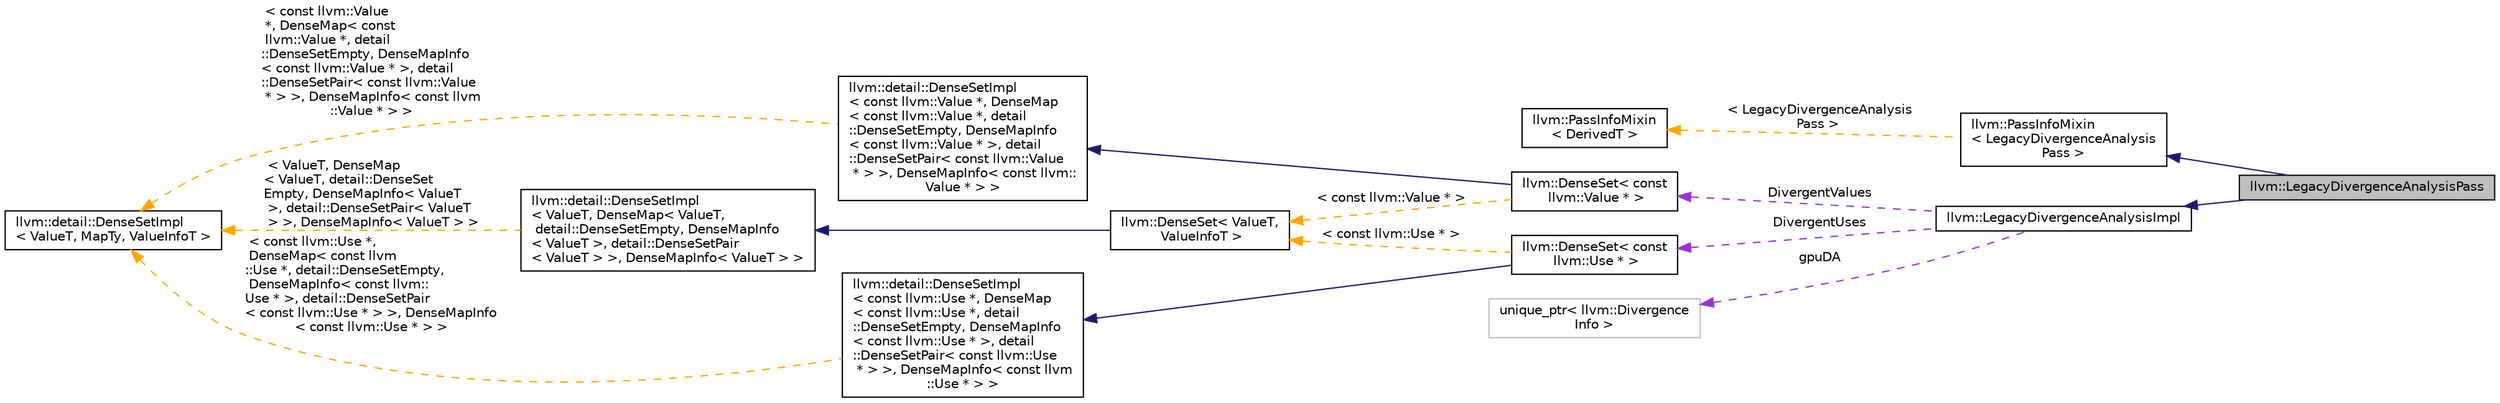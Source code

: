 digraph "llvm::LegacyDivergenceAnalysisPass"
{
 // LATEX_PDF_SIZE
  bgcolor="transparent";
  edge [fontname="Helvetica",fontsize="10",labelfontname="Helvetica",labelfontsize="10"];
  node [fontname="Helvetica",fontsize="10",shape=record];
  rankdir="LR";
  Node1 [label="llvm::LegacyDivergenceAnalysisPass",height=0.2,width=0.4,color="black", fillcolor="grey75", style="filled", fontcolor="black",tooltip=" "];
  Node2 -> Node1 [dir="back",color="midnightblue",fontsize="10",style="solid",fontname="Helvetica"];
  Node2 [label="llvm::PassInfoMixin\l\< LegacyDivergenceAnalysis\lPass \>",height=0.2,width=0.4,color="black",URL="$structllvm_1_1PassInfoMixin.html",tooltip=" "];
  Node3 -> Node2 [dir="back",color="orange",fontsize="10",style="dashed",label=" \< LegacyDivergenceAnalysis\lPass \>" ,fontname="Helvetica"];
  Node3 [label="llvm::PassInfoMixin\l\< DerivedT \>",height=0.2,width=0.4,color="black",URL="$structllvm_1_1PassInfoMixin.html",tooltip="A CRTP mix-in to automatically provide informational APIs needed for passes."];
  Node4 -> Node1 [dir="back",color="midnightblue",fontsize="10",style="solid",fontname="Helvetica"];
  Node4 [label="llvm::LegacyDivergenceAnalysisImpl",height=0.2,width=0.4,color="black",URL="$classllvm_1_1LegacyDivergenceAnalysisImpl.html",tooltip=" "];
  Node5 -> Node4 [dir="back",color="darkorchid3",fontsize="10",style="dashed",label=" DivergentValues" ,fontname="Helvetica"];
  Node5 [label="llvm::DenseSet\< const\l llvm::Value * \>",height=0.2,width=0.4,color="black",URL="$classllvm_1_1DenseSet.html",tooltip=" "];
  Node6 -> Node5 [dir="back",color="midnightblue",fontsize="10",style="solid",fontname="Helvetica"];
  Node6 [label="llvm::detail::DenseSetImpl\l\< const llvm::Value *, DenseMap\l\< const llvm::Value *, detail\l::DenseSetEmpty, DenseMapInfo\l\< const llvm::Value * \>, detail\l::DenseSetPair\< const llvm::Value\l * \> \>, DenseMapInfo\< const llvm::\lValue * \> \>",height=0.2,width=0.4,color="black",URL="$classllvm_1_1detail_1_1DenseSetImpl.html",tooltip=" "];
  Node7 -> Node6 [dir="back",color="orange",fontsize="10",style="dashed",label=" \< const llvm::Value\l *, DenseMap\< const\l llvm::Value *, detail\l::DenseSetEmpty, DenseMapInfo\l\< const llvm::Value * \>, detail\l::DenseSetPair\< const llvm::Value\l * \> \>, DenseMapInfo\< const llvm\l::Value * \> \>" ,fontname="Helvetica"];
  Node7 [label="llvm::detail::DenseSetImpl\l\< ValueT, MapTy, ValueInfoT \>",height=0.2,width=0.4,color="black",URL="$classllvm_1_1detail_1_1DenseSetImpl.html",tooltip="Base class for DenseSet and DenseSmallSet."];
  Node8 -> Node5 [dir="back",color="orange",fontsize="10",style="dashed",label=" \< const llvm::Value * \>" ,fontname="Helvetica"];
  Node8 [label="llvm::DenseSet\< ValueT,\l ValueInfoT \>",height=0.2,width=0.4,color="black",URL="$classllvm_1_1DenseSet.html",tooltip="Implements a dense probed hash-table based set."];
  Node9 -> Node8 [dir="back",color="midnightblue",fontsize="10",style="solid",fontname="Helvetica"];
  Node9 [label="llvm::detail::DenseSetImpl\l\< ValueT, DenseMap\< ValueT,\l detail::DenseSetEmpty, DenseMapInfo\l\< ValueT \>, detail::DenseSetPair\l\< ValueT \> \>, DenseMapInfo\< ValueT \> \>",height=0.2,width=0.4,color="black",URL="$classllvm_1_1detail_1_1DenseSetImpl.html",tooltip=" "];
  Node7 -> Node9 [dir="back",color="orange",fontsize="10",style="dashed",label=" \< ValueT, DenseMap\l\< ValueT, detail::DenseSet\lEmpty, DenseMapInfo\< ValueT\l \>, detail::DenseSetPair\< ValueT\l \> \>, DenseMapInfo\< ValueT \> \>" ,fontname="Helvetica"];
  Node10 -> Node4 [dir="back",color="darkorchid3",fontsize="10",style="dashed",label=" gpuDA" ,fontname="Helvetica"];
  Node10 [label="unique_ptr\< llvm::Divergence\lInfo \>",height=0.2,width=0.4,color="grey75",tooltip=" "];
  Node11 -> Node4 [dir="back",color="darkorchid3",fontsize="10",style="dashed",label=" DivergentUses" ,fontname="Helvetica"];
  Node11 [label="llvm::DenseSet\< const\l llvm::Use * \>",height=0.2,width=0.4,color="black",URL="$classllvm_1_1DenseSet.html",tooltip=" "];
  Node12 -> Node11 [dir="back",color="midnightblue",fontsize="10",style="solid",fontname="Helvetica"];
  Node12 [label="llvm::detail::DenseSetImpl\l\< const llvm::Use *, DenseMap\l\< const llvm::Use *, detail\l::DenseSetEmpty, DenseMapInfo\l\< const llvm::Use * \>, detail\l::DenseSetPair\< const llvm::Use\l * \> \>, DenseMapInfo\< const llvm\l::Use * \> \>",height=0.2,width=0.4,color="black",URL="$classllvm_1_1detail_1_1DenseSetImpl.html",tooltip=" "];
  Node7 -> Node12 [dir="back",color="orange",fontsize="10",style="dashed",label=" \< const llvm::Use *,\l DenseMap\< const llvm\l::Use *, detail::DenseSetEmpty,\l DenseMapInfo\< const llvm::\lUse * \>, detail::DenseSetPair\l\< const llvm::Use * \> \>, DenseMapInfo\l\< const llvm::Use * \> \>" ,fontname="Helvetica"];
  Node8 -> Node11 [dir="back",color="orange",fontsize="10",style="dashed",label=" \< const llvm::Use * \>" ,fontname="Helvetica"];
}
